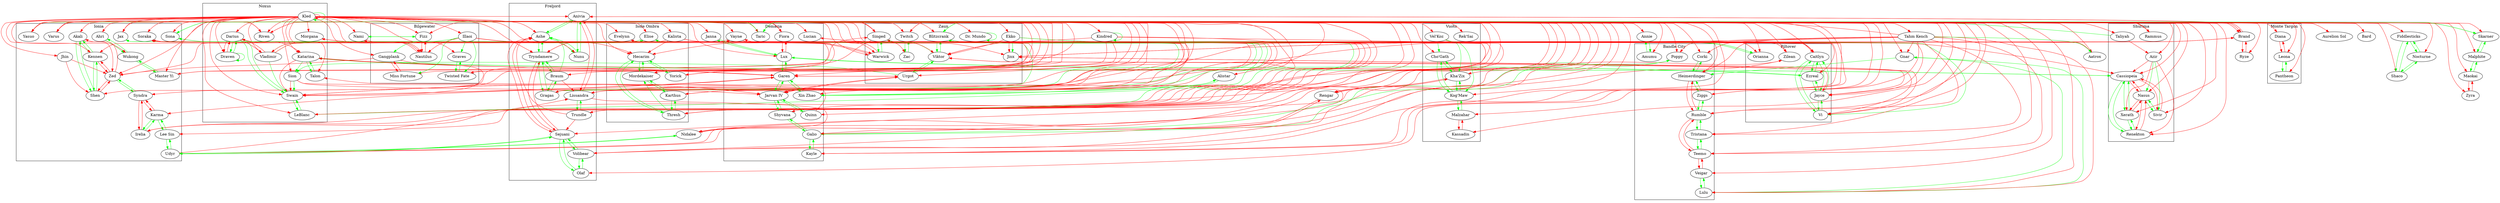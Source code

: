 digraph G {
  subgraph cluster_0 {
    label = "Ionia";
    Ahri;
    Akali;
    Karma;
    "Master Yi";
    Irelia;
    Jax;
    Jhin;
    Karma;
    Kennen;
    "Lee Sin";
    "Master Yi";
    Shen;
    Sona;
    Soraka;
    Syndra;
    Udyr;
    Varus;
    Wukong;
    Yasuo;
    Zed;
  }
  subgraph cluster_1 {
    label = "Bandle City";
    Amumu;
    Corki;
    Heimerdinger;
    Kennen;
    Lulu;
    Poppy;
    Rumble;
    Teemo;
    Tristana;
    Veigar;
    Ziggs;
  }
  subgraph cluster_2 {
    label = "Freljord";
    Anivia;
    Ashe;
    Braum;
    Gragas;
    Lissandra;
    Nunu;
    Olaf;
    Sejuani;
    Trundle;
    Tryndamere;
    Udyr;
    Volibear;
  }
  subgraph cluster_3 {
    label = "Shurima";
    Azir;
    Cassiopeia;
    Nasus;
    Rammus;
    Renekton;
    Sivir;
    Taliyah;
    Xerath;
  }
  subgraph cluster_4 {
    label = "Zaun";
    Blitzcrank;
    "Dr. Mundo"
    Ekko;
    Jinx;
    Singed;
    Twitch;
    Urgot;
    Viktor;
    Warwick;
    Zac;
  }
  subgraph cluster_5 {
    label = "Piltover";
    Caitlyn;
    Ezreal;
    Jayce;
    Orianna;
    Vi;
    Zilean;
  }
  subgraph cluster_6 {
    label = "Noxus";
    Cassiopeia;
    Darius;
    Draven;
    Katarina;
    Kled;
    LeBlanc;
    Morgana;
    Riven;
    Sion;
    Swain;
    Talon;
    Urgot;
    Vladimir;
  }
  subgraph cluster_7 {
    label = "Vuoto";
    "Cho'Gath";
    Kassadin;
    "Kha'Zix";
    "Kog'Maw";
    Malzahar;
    "Rek'Sai";
    "Vel'Koz";
  }
  subgraph cluster_8 {
    label = "Monte Targon";
    Diana;
    Leona;
    Pantheon;
  }
  subgraph cluster_9 {
    label = "Isole Ombra";
    Elise;
    Evelynn;
    Hecarim;
    Kalista;
    Karthus;
    Mordekaiser;
    Thresh;
    Yorick;
  }
  subgraph cluster_10 {
    label = "Demacia";
    Fiora;
    Galio;
    Garen;
    "Jarvan IV";
    Kayle;
    Lucian;
    Lux;
    Poppy;
    Quinn;
    Shyvana;
    Sona;
    Taric;
    Vayne;
    "Xin Zhao";
  }
  subgraph cluster_11 {
    label = "Bilgewater";
    Fizz;
    Gangplank;
    Graves;
    Illaoi;
    "Miss Fortune";
    Nautilus;
    "Twisted Fate";
  }

edge [color = red];
  Aatrox -> Tryndamere;
  Akali -> Zed
  Anivia -> Brand
  Anivia -> Lissandra
  Ashe -> Sejuani
  Azir -> Cassiopeia
  Azir -> Renekton
  Azir -> Xerath
  Brand -> Anivia
  Brand -> Lissandra
  Brand -> Ryze
  Braum -> Lissandra
  Caitlyn -> Jinx
  Cassiopeia -> Nasus
  Cassiopeia -> Sivir
  Darius -> Draven
  Darius -> Katarina
  Darius -> Vladimir
  Diana -> Leona
  Draven -> Darius
  Ekko -> Caitlyn
  Ekko -> Jayce
  Ekko -> Jinx
  Ekko -> Viktor
  Evelynn -> "Twisted Fate"
  Fiora -> Jax
  Fiora -> Lux
  Fizz -> Nautilus
  Gangplank -> "Miss Fortune"
  Gangplank -> Swain
  Gangplank -> Zed
  Garen -> Katarina
  Garen -> Swain
  Garen -> Urgot
  Heimerdinger -> Rumble
  Illaoi -> Hecarim
  Illaoi -> Karthus
  Illaoi -> Mordekaiser
  Illaoi -> Nautilus
  Illaoi -> Thresh
  Illaoi -> Yorick
  Irelia -> Singed
  Irelia -> Syndra
  "Jarvan IV" -> Swain
  "Jarvan IV" -> Urgot
  Jax -> Fiora
  Jayce -> Viktor
  Jhin -> Shen
  Jhin -> Zed
  Jinx -> Caitlyn
  Jinx -> Vi
  Kalista -> Cassiopeia
  Kalista -> Hecarim
  Kalista -> LeBlanc
  Kalista -> Lissandra
  Kalista -> Zed
  Karma -> Syndra
  Karthus -> Soraka
  Kassadin -> Malzahar
  Katarina -> Garen
  Katarina -> Swain
  Kayle -> Morgana
  Kennen -> Zed
  "Kha'Zix" -> Rengar
  Kindred -> Hecarim
  Kindred -> Karthus
  Kindred -> Mordekaiser
  Kindred -> Thresh
  Kindred -> Yorick
  Kled ->  Aatrox
  Kled ->  Ahri
  Kled ->  Akali
  Kled ->  Alistar
  Kled ->  Amumu
  Kled ->  Anivia
  Kled ->  Annie
  Kled ->  Ashe
  Kled ->  "Aurelion Sol"
  Kled ->  Azir
  Kled ->  Bard
  Kled ->  Blitzcrank
  Kled ->  Brand
  Kled ->  Braum
  Kled ->  Caitlyn
  Kled ->  Cassiopeia
  Kled ->  "Cho'Gath"
  Kled ->  Corki
  Kled ->  Darius
  Kled ->  Diana
  Kled ->  Draven
  Kled ->  "Dr. Mundo"
  Kled ->  Ekko
  Kled ->  Elise
  Kled ->  Evelynn
  Kled ->  Ezreal
  Kled ->  Fiddlesticks
  Kled ->  Fiora
  Kled ->  Fizz
  Kled ->  Galio
  Kled ->  Gangplank
  Kled ->  Garen
  Kled ->  Gnar
  Kled ->  Gragas
  Kled ->  Graves
  Kled ->  Hecarim
  Kled ->  Heimerdinger
  Kled ->  Illaoi
  Kled ->  Irelia
  Kled ->  Janna
  Kled ->  "Jarvan IV"
  Kled ->  Jax
  Kled ->  Jayce
  Kled ->  Jinx
  Kled ->  Jhin
  Kled ->  Kalista
  Kled ->  Karma
  Kled ->  Karthus
  Kled ->  Kassadin
  Kled ->  Katarina
  Kled ->  Kayle
  Kled ->  Kennen
  Kled ->  "Kha'Zix"
  Kled ->  Kindred
  Kled ->  Kled
  Kled ->  "Kog'Maw"
  Kled ->  LeBlanc
  Kled ->  "Lee Sin"
  Kled ->  Leona
  Kled ->  Lissandra
  Kled ->  Lucian
  Kled ->  Lulu
  Kled ->  Lux
  Kled ->  Malphite
  Kled ->  Malzahar
  Kled ->  Maokai
  Kled ->  "Master Yi"
  Kled ->  "Miss Fortune"
  Kled ->  Mordekaiser
  Kled ->  Morgana
  Kled ->  Nami
  Kled ->  Nasus
  Kled ->  Nautilus
  Kled ->  Nidalee
  Kled ->  Nocturne
  Kled ->  Nunu
  Kled ->  Olaf
  Kled ->  Orianna
  Kled ->  Pantheon
  Kled ->  Poppy
  Kled ->  Quinn
  Kled ->  Rammus
  Kled ->  "Rek'Sai"
  Kled ->  Renekton
  Kled ->  Rengar
  Kled ->  Riven
  Kled ->  Rumble
  Kled ->  Ryze
  Kled ->  Sejuani
  Kled ->  Shaco
  Kled ->  Shen
  Kled ->  Shyvana
  Kled ->  Singed
  Kled ->  Sion
  Kled ->  Sivir
  Kled ->  Skarner
  Kled ->  Sona
  Kled ->  Soraka
  Kled ->  Swain
  Kled ->  Syndra
  Kled ->  "Tahm Kench"
  Kled ->  Taliyah
  Kled ->  Talon
  Kled ->  Taric
  Kled ->  Teemo
  Kled ->  Thresh
  Kled ->  Tristana
  Kled ->  Trundle
  Kled ->  Tryndamere
  Kled ->  "Twisted Fate"
  Kled ->  Twitch
  Kled ->  Udyr
  Kled ->  Urgot
  Kled ->  Varus
  Kled ->  Vayne
  Kled ->  Veigar
  Kled ->  "Vel'Koz"
  Kled ->  Vi
  Kled ->  Viktor
  Kled ->  Vladimir
  Kled ->  Volibear
  Kled ->  Warwick
  Kled ->  Wukong
  Kled ->  Xerath
  Kled ->  "Xin Zhao"
  Kled ->  Yasuo
  Kled ->  Yorick
  Kled ->  Zac
  Kled ->  Zed
  Kled ->  Ziggs
  Kled ->  Zilean
  Kled ->  Zyra
  Leona -> Diana
  Lissandra -> Anivia
  Lissandra -> Brand
  Lissandra -> Udyr
  Lucian -> Thresh
  Lux -> Fiora
  Malzahar -> Kassadin
  Maokai -> Zyra
  "Master Yi" -> Singed
  "Miss Fortune" -> Gangplank
  Morgana -> Kayle
  Nami -> Nautilus
  Nasus -> Cassiopeia
  Nasus -> Renekton
  Nasus -> Xerath
  Nautilus -> Fizz
  Nautilus -> Nami
  Nidalee -> Rengar
  Orianna -> Viktor
  Quinn -> Talon
  Rammus -> Twitch
  Renekton -> Nasus
  Rengar -> "Kha'Zix"
  Rengar -> Nidalee
  Riven -> Singed
  Riven -> Varus
  Riven -> Yasuo
  Rumble -> Heimerdinger
  Rumble -> Teemo
  Ryze -> Brand
  Sejuani -> Ashe
  Sejuani -> Tryndamere
  Shen -> Zed
  Singed -> Irelia
  Singed -> "Master Yi"
  Singed -> Riven
  Sion -> Galio
  Sion -> "Jarvan IV"
  Sion -> Swain
  Sivir -> Cassiopeia
  Soraka -> Karthus
  Soraka -> Warwick
  Swain -> Garen
  Swain -> "Jarvan IV"
  Syndra -> Irelia
  Syndra -> Karma
  "Tahm Kench" -> Corki
  "Tahm Kench" -> Fizz
  "Tahm Kench" -> Gnar
  "Tahm Kench" -> Heimerdinger
  "Tahm Kench" -> Kennen
  "Tahm Kench" -> Lulu
  "Tahm Kench" -> Poppy
  "Tahm Kench" -> Rumble
  "Tahm Kench" -> Teemo
  "Tahm Kench" -> Tristana
  "Tahm Kench" -> Ziggs
  Taliyah -> Azir
  Teemo -> Rumble
  Teemo -> Veigar
  Thresh -> Lucian
  Trundle -> Ashe
  Trundle -> Sejuani
  Tryndamere -> Aatrox
  Tryndamere -> Sejuani
  "Twisted Fate" -> Evelynn
  Twitch -> Rammus
  Udyr -> Lissandra
  Urgot -> Garen
  Urgot -> "Jarvan IV"
  Varus -> Riven
  Vayne -> Vladimir
  Vayne -> Warwick
  Veigar -> Teemo
  "Vel'Koz" -> Zilean
  Vi -> Jinx
  Viktor -> Jayce
  Viktor -> Orianna
  Vladimir -> Darius
  Vladimir -> Vayne
  Volibear -> Zilean
  Warwick -> Soraka
  Warwick -> Vayne
  Xerath -> Nasus
  Yasuo -> Riven
  Zed -> Akali
  Zed -> Kennen
  Zed -> Shen
  Zilean -> Volibear
  Zyra -> Maokai

  edge [color = green];
  Ahri -> Wukong
  Akali -> Kennen
  Akali -> Shen
  Alistar -> "Xin Zhao"
  Amumu -> Annie
  Anivia -> Ashe
  Anivia -> Nunu
  Annie -> Amumu
  Ashe -> Anivia
  Ashe -> Nunu
  Ashe -> Tryndamere
  Azir -> Nasus
  Azir -> Sivir
  Blitzcrank -> Orianna
  Blitzcrank -> Rammus
  Blitzcrank -> Viktor
  Braum -> Ashe
  Braum -> Gragas
  Braum -> Tryndamere
  Caitlyn -> Ezreal
  Caitlyn -> Jayce
  Caitlyn -> Vi
  Cassiopeia -> Katarina
  Cassiopeia -> Renekton
  Cassiopeia -> Xerath
  "Cho'Gath" -> "Kha'Zix"
  "Cho'Gath" -> "Kog'Maw"
  Corki -> Heimerdinger
  Darius -> Draven
  Darius -> Swain
  "Dr. Mundo" -> "Dr. Mundo"
  Draven -> Darius
  Draven -> Draven
  Ekko -> Jinx
  Ekko -> Vi
  Elise -> LeBlanc
  Elise -> Vladimir
  Ezreal -> Caitlyn
  Ezreal -> Jayce
  Ezreal -> Lux
  Fiddlesticks -> Shaco
  Fiddlesticks -> Nocturne
  Fizz -> Nami
  Galio -> Kayle
  Galio -> Poppy
  Galio -> Shyvana
  Garen -> "Jarvan IV"
  Garen -> Lux
  Garen -> "Xin Zhao"
  Gnar -> Heimerdinger
  Gnar -> Lulu
  Gragas -> Braum
  Gragas -> Jax
  Gragas -> Tryndamere
  Graves -> "Twisted Fate"
  Hecarim -> Mordekaiser
  Hecarim -> Thresh
  Hecarim -> Yorick
  Heimerdinger -> Corki
  Heimerdinger -> Ziggs
  Illaoi -> Gangplank
  Illaoi -> Graves
  Illaoi -> "Miss Fortune"
  Illaoi -> "Twisted Fate"
  Irelia -> Karma
  Janna -> Lux
  "Jarvan IV" -> Garen
  "Jarvan IV" -> Quinn
  "Jarvan IV" -> Shyvana
  Jax -> Gragas
  Jayce -> Caitlyn
  Jayce -> Ezreal
  Jayce -> Vi
  Karma -> Irelia
  Karma -> "Lee Sin"
  Karthus -> Mordekaiser
  Karthus -> Thresh
  Katarina -> Cassiopeia
  Katarina -> Sion
  Katarina -> Talon
  Kayle -> Galio
  Kennen -> Akali
  Kennen -> Shen
  "Kha'Zix" -> "Cho'Gath"
  "Kha'Zix" -> "Kog'Maw"
  Kindred -> Kindred
  Kled -> Kled
  "Kog'Maw" -> "Cho'Gath"
  "Kog'Maw" -> "Kha'Zix"
  "Kog'Maw" -> Malzahar
  LeBlanc -> Elise
  LeBlanc -> Swain
  "Lee Sin" -> Karma
  "Lee Sin" -> Udyr
  Leona -> Pantheon
  Lissandra -> Trundle
  Lulu -> Gnar
  Lulu -> Veigar
  Lux -> Ezreal
  Lux -> Garen
  Lux -> Janna
  Malzahar -> "Kog'Maw"
  Malphite -> Maokai
  Malphite -> Skarner
  Maokai -> Malphite
  "Master Yi" -> Wukong
  Mordekaiser -> Hecarim
  Mordekaiser -> Karthus
  Nami -> Fizz
  Nasus -> Sivir
  Nidalee -> Udyr
  Nocturne -> Fiddlesticks
  Nocturne -> Shaco
  Nunu -> Anivia
  Nunu -> Ashe
  Olaf -> Sejuani
  Olaf -> Volibear
  Orianna -> Blitzcrank
  Pantheon -> Leona
  Poppy -> Galio
  Quinn -> "Jarvan IV"
  Rammus -> Blitzcrank
  Renekton -> Cassiopeia
  Renekton -> Xerath
  Rumble -> Tristana
  Rumble -> Ziggs
  Sejuani -> Olaf
  Sejuani -> Udyr
  Sejuani -> Volibear
  Shaco -> Fiddlesticks
  Shaco -> Nocturne
  Shen -> Akali
  Shen -> Kennen
  Shyvana -> Galio
  Shyvana -> "Jarvan IV"
  Singed -> Viktor
  Singed -> Warwick
  Sion -> Swain
  Sivir -> Nasus
  Skarner -> Malphite
  Skarner -> Taric
  Sona -> Taric
  Sona -> "Xin Zhao"
  Swain -> Darius
  Swain -> LeBlanc
  Syndra -> Zed
  "Tahm Kench" -> Aatrox
  Taliyah -> Yasuo
  Talon -> Katarina
  Taric -> Skarner
  Taric -> Sona
  Teemo -> Tristana
  Thresh -> Hecarim
  Thresh -> Karthus
  Thresh -> Mordekaiser
  Tristana -> Rumble
  Tristana -> Teemo
  Trundle -> Lissandra
  Tryndamere -> Ashe
  Tryndamere -> Braum
  Tryndamere -> Gragas
  "Twisted Fate" -> Graves
  Twitch -> Zac
  Udyr -> "Lee Sin"
  Udyr -> Nidalee
  Udyr -> Sejuani
  Urgot -> Sion
  Urgot -> Viktor
  Veigar -> Lulu
  "Vel'Koz" -> "Cho'Gath"
  "Vel'Koz" -> "Kha'Zix"
  "Vel'Koz" -> "Kog'Maw"
  Vi -> Caitlyn
  Vi -> Jayce
  Viktor -> Blitzcrank
  Viktor -> Urgot
  Vladimir -> Elise
  Vladimir -> Swain
  Volibear -> Olaf
  Volibear -> Sejuani
  Warwick -> Singed
  Wukong -> Ahri
  Wukong -> "Master Yi"
  Xerath -> Cassiopeia
  Xerath -> Renekton
  "Xin Zhao" -> Alistar
  "Xin Zhao" -> Garen
  "Xin Zhao" -> Sona
  Yorick -> Hecarim
  Zac -> Twitch
  Zed -> Syndra
  Ziggs -> Heimerdinger
  Ziggs -> Rumble
}
